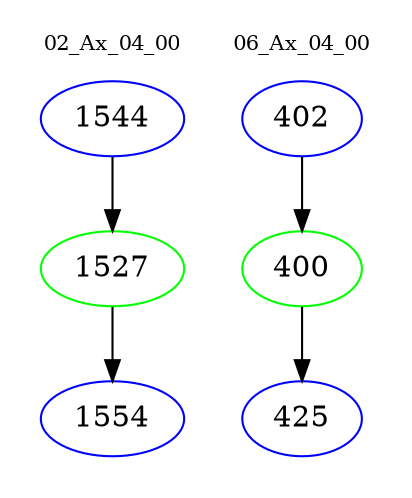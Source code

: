 digraph{
subgraph cluster_0 {
color = white
label = "02_Ax_04_00";
fontsize=10;
T0_1544 [label="1544", color="blue"]
T0_1544 -> T0_1527 [color="black"]
T0_1527 [label="1527", color="green"]
T0_1527 -> T0_1554 [color="black"]
T0_1554 [label="1554", color="blue"]
}
subgraph cluster_1 {
color = white
label = "06_Ax_04_00";
fontsize=10;
T1_402 [label="402", color="blue"]
T1_402 -> T1_400 [color="black"]
T1_400 [label="400", color="green"]
T1_400 -> T1_425 [color="black"]
T1_425 [label="425", color="blue"]
}
}
